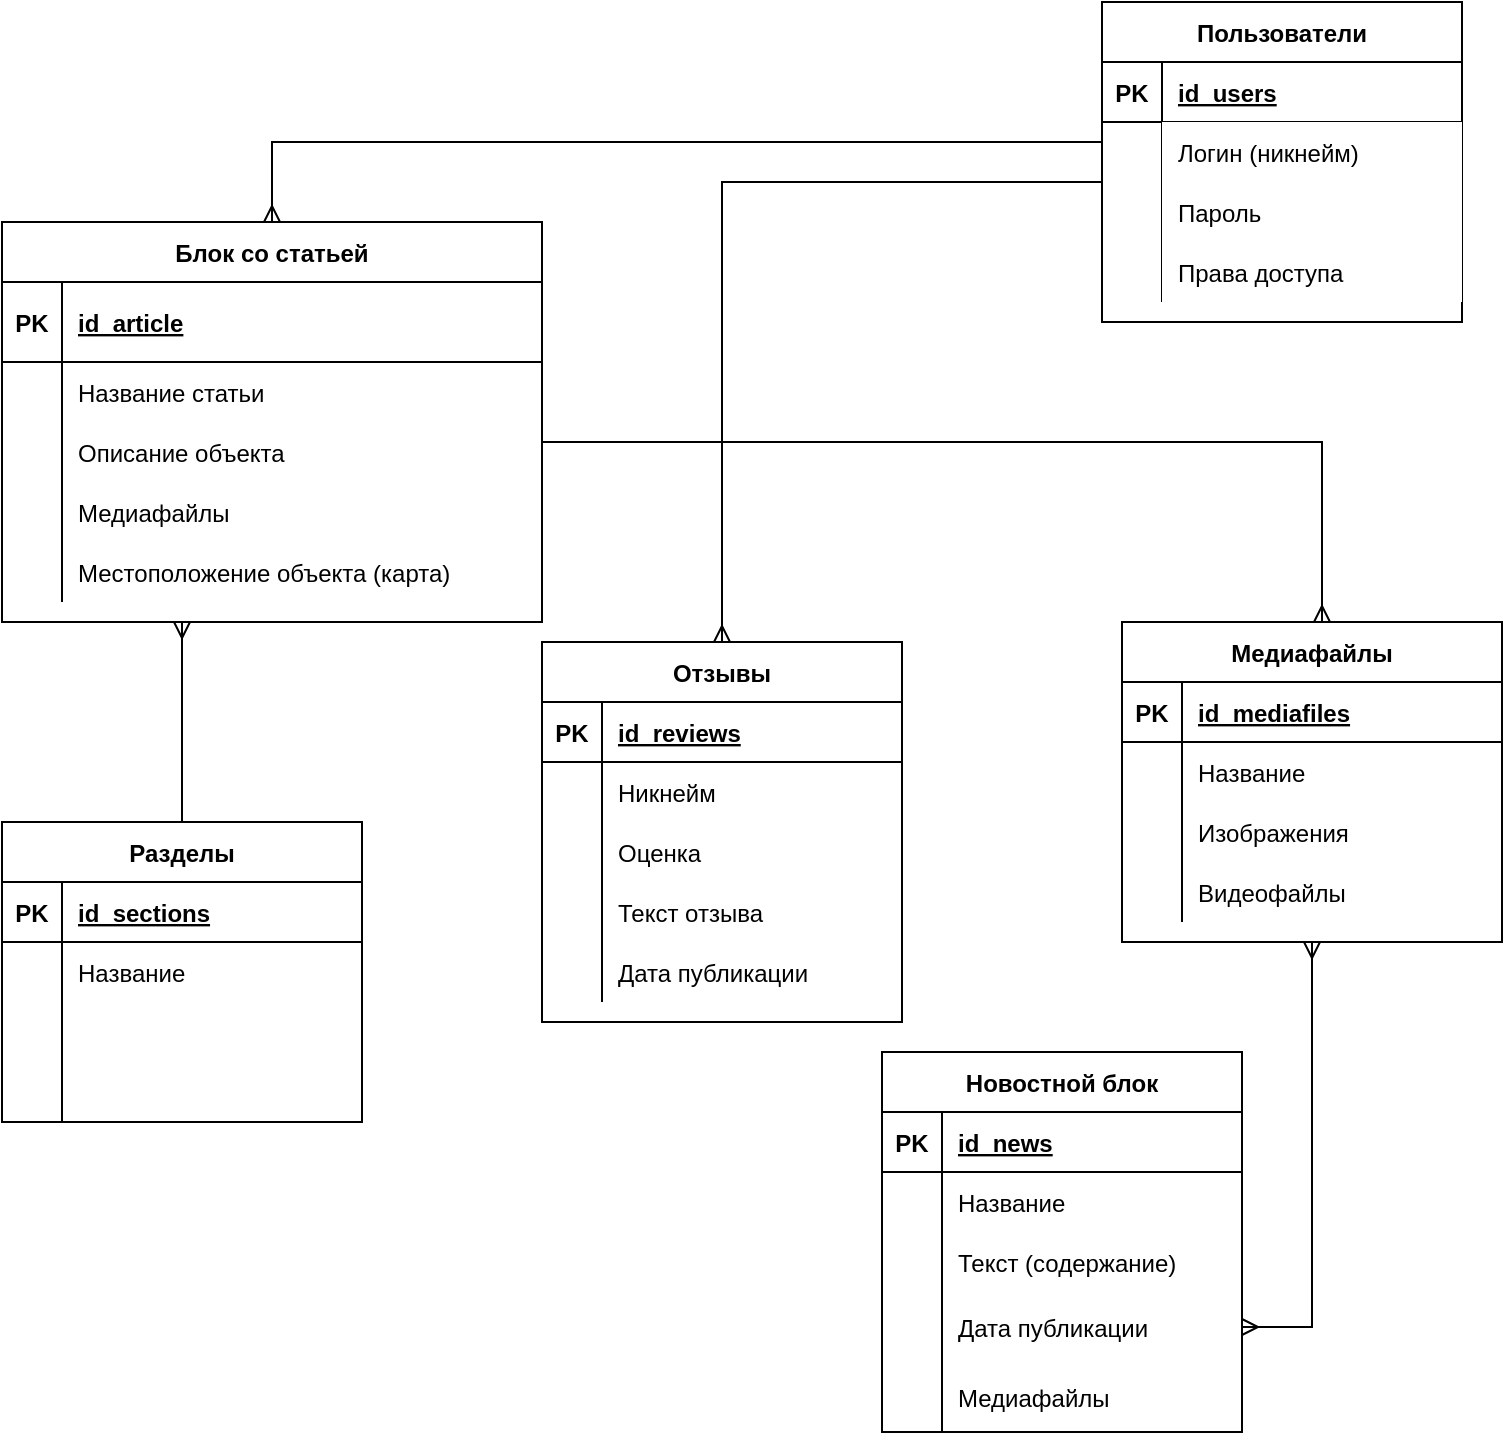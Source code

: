 <mxfile version="18.0.1" type="device" pages="2"><diagram id="pF48ToUIWTGiQ82xd4dW" name="Prilozenie8.1"><mxGraphModel dx="1489" dy="914" grid="1" gridSize="10" guides="1" tooltips="1" connect="1" arrows="1" fold="1" page="1" pageScale="1" pageWidth="827" pageHeight="1169" background="none" math="0" shadow="0"><root><mxCell id="0"/><mxCell id="1" parent="0"/><mxCell id="Gkse347zwh2ZUQzB2ReY-1" value="Блок со статьей" style="shape=table;startSize=30;container=1;collapsible=1;childLayout=tableLayout;fixedRows=1;rowLines=0;fontStyle=1;align=center;resizeLast=1;" parent="1" vertex="1"><mxGeometry x="60" y="170" width="270" height="200" as="geometry"/></mxCell><mxCell id="Gkse347zwh2ZUQzB2ReY-2" value="" style="shape=tableRow;horizontal=0;startSize=0;swimlaneHead=0;swimlaneBody=0;fillColor=none;collapsible=0;dropTarget=0;points=[[0,0.5],[1,0.5]];portConstraint=eastwest;top=0;left=0;right=0;bottom=1;" parent="Gkse347zwh2ZUQzB2ReY-1" vertex="1"><mxGeometry y="30" width="270" height="40" as="geometry"/></mxCell><mxCell id="Gkse347zwh2ZUQzB2ReY-3" value="PK" style="shape=partialRectangle;connectable=0;fillColor=none;top=0;left=0;bottom=0;right=0;fontStyle=1;overflow=hidden;" parent="Gkse347zwh2ZUQzB2ReY-2" vertex="1"><mxGeometry width="30" height="40" as="geometry"><mxRectangle width="30" height="40" as="alternateBounds"/></mxGeometry></mxCell><mxCell id="Gkse347zwh2ZUQzB2ReY-4" value="id_article" style="shape=partialRectangle;connectable=0;fillColor=none;top=0;left=0;bottom=0;right=0;align=left;spacingLeft=6;fontStyle=5;overflow=hidden;" parent="Gkse347zwh2ZUQzB2ReY-2" vertex="1"><mxGeometry x="30" width="240" height="40" as="geometry"><mxRectangle width="240" height="40" as="alternateBounds"/></mxGeometry></mxCell><mxCell id="Gkse347zwh2ZUQzB2ReY-5" value="" style="shape=tableRow;horizontal=0;startSize=0;swimlaneHead=0;swimlaneBody=0;fillColor=none;collapsible=0;dropTarget=0;points=[[0,0.5],[1,0.5]];portConstraint=eastwest;top=0;left=0;right=0;bottom=0;" parent="Gkse347zwh2ZUQzB2ReY-1" vertex="1"><mxGeometry y="70" width="270" height="30" as="geometry"/></mxCell><mxCell id="Gkse347zwh2ZUQzB2ReY-6" value="" style="shape=partialRectangle;connectable=0;fillColor=none;top=0;left=0;bottom=0;right=0;editable=1;overflow=hidden;" parent="Gkse347zwh2ZUQzB2ReY-5" vertex="1"><mxGeometry width="30" height="30" as="geometry"><mxRectangle width="30" height="30" as="alternateBounds"/></mxGeometry></mxCell><mxCell id="Gkse347zwh2ZUQzB2ReY-7" value="Название статьи" style="shape=partialRectangle;connectable=0;fillColor=none;top=0;left=0;bottom=0;right=0;align=left;spacingLeft=6;overflow=hidden;" parent="Gkse347zwh2ZUQzB2ReY-5" vertex="1"><mxGeometry x="30" width="240" height="30" as="geometry"><mxRectangle width="240" height="30" as="alternateBounds"/></mxGeometry></mxCell><mxCell id="Dz5GwcE2Atv0Ba8_HuD6-19" value="" style="shape=tableRow;horizontal=0;startSize=0;swimlaneHead=0;swimlaneBody=0;fillColor=none;collapsible=0;dropTarget=0;points=[[0,0.5],[1,0.5]];portConstraint=eastwest;top=0;left=0;right=0;bottom=0;" vertex="1" parent="Gkse347zwh2ZUQzB2ReY-1"><mxGeometry y="100" width="270" height="30" as="geometry"/></mxCell><mxCell id="Dz5GwcE2Atv0Ba8_HuD6-20" value="" style="shape=partialRectangle;connectable=0;fillColor=none;top=0;left=0;bottom=0;right=0;editable=1;overflow=hidden;" vertex="1" parent="Dz5GwcE2Atv0Ba8_HuD6-19"><mxGeometry width="30" height="30" as="geometry"><mxRectangle width="30" height="30" as="alternateBounds"/></mxGeometry></mxCell><mxCell id="Dz5GwcE2Atv0Ba8_HuD6-21" value="Описание объекта" style="shape=partialRectangle;connectable=0;fillColor=none;top=0;left=0;bottom=0;right=0;align=left;spacingLeft=6;overflow=hidden;" vertex="1" parent="Dz5GwcE2Atv0Ba8_HuD6-19"><mxGeometry x="30" width="240" height="30" as="geometry"><mxRectangle width="240" height="30" as="alternateBounds"/></mxGeometry></mxCell><mxCell id="Gkse347zwh2ZUQzB2ReY-11" value="" style="shape=tableRow;horizontal=0;startSize=0;swimlaneHead=0;swimlaneBody=0;fillColor=none;collapsible=0;dropTarget=0;points=[[0,0.5],[1,0.5]];portConstraint=eastwest;top=0;left=0;right=0;bottom=0;" parent="Gkse347zwh2ZUQzB2ReY-1" vertex="1"><mxGeometry y="130" width="270" height="30" as="geometry"/></mxCell><mxCell id="Gkse347zwh2ZUQzB2ReY-12" value="" style="shape=partialRectangle;connectable=0;fillColor=none;top=0;left=0;bottom=0;right=0;editable=1;overflow=hidden;" parent="Gkse347zwh2ZUQzB2ReY-11" vertex="1"><mxGeometry width="30" height="30" as="geometry"><mxRectangle width="30" height="30" as="alternateBounds"/></mxGeometry></mxCell><mxCell id="Gkse347zwh2ZUQzB2ReY-13" value="Медиафайлы" style="shape=partialRectangle;connectable=0;fillColor=none;top=0;left=0;bottom=0;right=0;align=left;spacingLeft=6;overflow=hidden;" parent="Gkse347zwh2ZUQzB2ReY-11" vertex="1"><mxGeometry x="30" width="240" height="30" as="geometry"><mxRectangle width="240" height="30" as="alternateBounds"/></mxGeometry></mxCell><mxCell id="Gkse347zwh2ZUQzB2ReY-14" value="" style="shape=tableRow;horizontal=0;startSize=0;swimlaneHead=0;swimlaneBody=0;fillColor=none;collapsible=0;dropTarget=0;points=[[0,0.5],[1,0.5]];portConstraint=eastwest;top=0;left=0;right=0;bottom=0;" parent="Gkse347zwh2ZUQzB2ReY-1" vertex="1"><mxGeometry y="160" width="270" height="30" as="geometry"/></mxCell><mxCell id="Gkse347zwh2ZUQzB2ReY-15" value="" style="shape=partialRectangle;connectable=0;fillColor=none;top=0;left=0;bottom=0;right=0;editable=1;overflow=hidden;" parent="Gkse347zwh2ZUQzB2ReY-14" vertex="1"><mxGeometry width="30" height="30" as="geometry"><mxRectangle width="30" height="30" as="alternateBounds"/></mxGeometry></mxCell><mxCell id="Gkse347zwh2ZUQzB2ReY-16" value="Местоположение объекта (карта)" style="shape=partialRectangle;connectable=0;fillColor=none;top=0;left=0;bottom=0;right=0;align=left;spacingLeft=6;overflow=hidden;" parent="Gkse347zwh2ZUQzB2ReY-14" vertex="1"><mxGeometry x="30" width="240" height="30" as="geometry"><mxRectangle width="240" height="30" as="alternateBounds"/></mxGeometry></mxCell><mxCell id="Gkse347zwh2ZUQzB2ReY-36" value="Отзывы" style="shape=table;startSize=30;container=1;collapsible=1;childLayout=tableLayout;fixedRows=1;rowLines=0;fontStyle=1;align=center;resizeLast=1;" parent="1" vertex="1"><mxGeometry x="330" y="380" width="180" height="190" as="geometry"/></mxCell><mxCell id="Gkse347zwh2ZUQzB2ReY-37" value="" style="shape=tableRow;horizontal=0;startSize=0;swimlaneHead=0;swimlaneBody=0;fillColor=none;collapsible=0;dropTarget=0;points=[[0,0.5],[1,0.5]];portConstraint=eastwest;top=0;left=0;right=0;bottom=1;" parent="Gkse347zwh2ZUQzB2ReY-36" vertex="1"><mxGeometry y="30" width="180" height="30" as="geometry"/></mxCell><mxCell id="Gkse347zwh2ZUQzB2ReY-38" value="PK" style="shape=partialRectangle;connectable=0;fillColor=none;top=0;left=0;bottom=0;right=0;fontStyle=1;overflow=hidden;" parent="Gkse347zwh2ZUQzB2ReY-37" vertex="1"><mxGeometry width="30" height="30" as="geometry"><mxRectangle width="30" height="30" as="alternateBounds"/></mxGeometry></mxCell><mxCell id="Gkse347zwh2ZUQzB2ReY-39" value="id_reviews" style="shape=partialRectangle;connectable=0;fillColor=none;top=0;left=0;bottom=0;right=0;align=left;spacingLeft=6;fontStyle=5;overflow=hidden;" parent="Gkse347zwh2ZUQzB2ReY-37" vertex="1"><mxGeometry x="30" width="150" height="30" as="geometry"><mxRectangle width="150" height="30" as="alternateBounds"/></mxGeometry></mxCell><mxCell id="Dz5GwcE2Atv0Ba8_HuD6-13" value="" style="shape=tableRow;horizontal=0;startSize=0;swimlaneHead=0;swimlaneBody=0;fillColor=none;collapsible=0;dropTarget=0;points=[[0,0.5],[1,0.5]];portConstraint=eastwest;top=0;left=0;right=0;bottom=0;" vertex="1" parent="Gkse347zwh2ZUQzB2ReY-36"><mxGeometry y="60" width="180" height="30" as="geometry"/></mxCell><mxCell id="Dz5GwcE2Atv0Ba8_HuD6-14" value="" style="shape=partialRectangle;connectable=0;fillColor=none;top=0;left=0;bottom=0;right=0;editable=1;overflow=hidden;" vertex="1" parent="Dz5GwcE2Atv0Ba8_HuD6-13"><mxGeometry width="30" height="30" as="geometry"><mxRectangle width="30" height="30" as="alternateBounds"/></mxGeometry></mxCell><mxCell id="Dz5GwcE2Atv0Ba8_HuD6-15" value="Никнейм" style="shape=partialRectangle;connectable=0;fillColor=none;top=0;left=0;bottom=0;right=0;align=left;spacingLeft=6;overflow=hidden;" vertex="1" parent="Dz5GwcE2Atv0Ba8_HuD6-13"><mxGeometry x="30" width="150" height="30" as="geometry"><mxRectangle width="150" height="30" as="alternateBounds"/></mxGeometry></mxCell><mxCell id="Gkse347zwh2ZUQzB2ReY-40" value="" style="shape=tableRow;horizontal=0;startSize=0;swimlaneHead=0;swimlaneBody=0;fillColor=none;collapsible=0;dropTarget=0;points=[[0,0.5],[1,0.5]];portConstraint=eastwest;top=0;left=0;right=0;bottom=0;" parent="Gkse347zwh2ZUQzB2ReY-36" vertex="1"><mxGeometry y="90" width="180" height="30" as="geometry"/></mxCell><mxCell id="Gkse347zwh2ZUQzB2ReY-41" value="" style="shape=partialRectangle;connectable=0;fillColor=none;top=0;left=0;bottom=0;right=0;editable=1;overflow=hidden;" parent="Gkse347zwh2ZUQzB2ReY-40" vertex="1"><mxGeometry width="30" height="30" as="geometry"><mxRectangle width="30" height="30" as="alternateBounds"/></mxGeometry></mxCell><mxCell id="Gkse347zwh2ZUQzB2ReY-42" value="Оценка " style="shape=partialRectangle;connectable=0;fillColor=none;top=0;left=0;bottom=0;right=0;align=left;spacingLeft=6;overflow=hidden;" parent="Gkse347zwh2ZUQzB2ReY-40" vertex="1"><mxGeometry x="30" width="150" height="30" as="geometry"><mxRectangle width="150" height="30" as="alternateBounds"/></mxGeometry></mxCell><mxCell id="Gkse347zwh2ZUQzB2ReY-43" value="" style="shape=tableRow;horizontal=0;startSize=0;swimlaneHead=0;swimlaneBody=0;fillColor=none;collapsible=0;dropTarget=0;points=[[0,0.5],[1,0.5]];portConstraint=eastwest;top=0;left=0;right=0;bottom=0;" parent="Gkse347zwh2ZUQzB2ReY-36" vertex="1"><mxGeometry y="120" width="180" height="30" as="geometry"/></mxCell><mxCell id="Gkse347zwh2ZUQzB2ReY-44" value="" style="shape=partialRectangle;connectable=0;fillColor=none;top=0;left=0;bottom=0;right=0;editable=1;overflow=hidden;" parent="Gkse347zwh2ZUQzB2ReY-43" vertex="1"><mxGeometry width="30" height="30" as="geometry"><mxRectangle width="30" height="30" as="alternateBounds"/></mxGeometry></mxCell><mxCell id="Gkse347zwh2ZUQzB2ReY-45" value="Текст отзыва" style="shape=partialRectangle;connectable=0;fillColor=none;top=0;left=0;bottom=0;right=0;align=left;spacingLeft=6;overflow=hidden;" parent="Gkse347zwh2ZUQzB2ReY-43" vertex="1"><mxGeometry x="30" width="150" height="30" as="geometry"><mxRectangle width="150" height="30" as="alternateBounds"/></mxGeometry></mxCell><mxCell id="Gkse347zwh2ZUQzB2ReY-46" value="" style="shape=tableRow;horizontal=0;startSize=0;swimlaneHead=0;swimlaneBody=0;fillColor=none;collapsible=0;dropTarget=0;points=[[0,0.5],[1,0.5]];portConstraint=eastwest;top=0;left=0;right=0;bottom=0;" parent="Gkse347zwh2ZUQzB2ReY-36" vertex="1"><mxGeometry y="150" width="180" height="30" as="geometry"/></mxCell><mxCell id="Gkse347zwh2ZUQzB2ReY-47" value="" style="shape=partialRectangle;connectable=0;fillColor=none;top=0;left=0;bottom=0;right=0;editable=1;overflow=hidden;" parent="Gkse347zwh2ZUQzB2ReY-46" vertex="1"><mxGeometry width="30" height="30" as="geometry"><mxRectangle width="30" height="30" as="alternateBounds"/></mxGeometry></mxCell><mxCell id="Gkse347zwh2ZUQzB2ReY-48" value="Дата публикации" style="shape=partialRectangle;connectable=0;fillColor=none;top=0;left=0;bottom=0;right=0;align=left;spacingLeft=6;overflow=hidden;" parent="Gkse347zwh2ZUQzB2ReY-46" vertex="1"><mxGeometry x="30" width="150" height="30" as="geometry"><mxRectangle width="150" height="30" as="alternateBounds"/></mxGeometry></mxCell><mxCell id="Gkse347zwh2ZUQzB2ReY-62" style="edgeStyle=orthogonalEdgeStyle;rounded=0;orthogonalLoop=1;jettySize=auto;html=1;entryX=0.5;entryY=0;entryDx=0;entryDy=0;endArrow=ERmany;endFill=0;" parent="1" source="GZRj4H31DF1iOt_cE7Ui-6" target="Gkse347zwh2ZUQzB2ReY-1" edge="1"><mxGeometry relative="1" as="geometry"><mxPoint x="470" y="215" as="targetPoint"/><mxPoint x="690" y="140" as="sourcePoint"/><Array as="points"><mxPoint x="195" y="130"/></Array></mxGeometry></mxCell><mxCell id="Gkse347zwh2ZUQzB2ReY-72" style="edgeStyle=orthogonalEdgeStyle;rounded=0;orthogonalLoop=1;jettySize=auto;html=1;entryX=0.5;entryY=0;entryDx=0;entryDy=0;endArrow=ERmany;endFill=0;" parent="1" source="GZRj4H31DF1iOt_cE7Ui-6" target="Gkse347zwh2ZUQzB2ReY-36" edge="1"><mxGeometry relative="1" as="geometry"><Array as="points"><mxPoint x="420" y="150"/></Array><mxPoint x="690" y="125" as="sourcePoint"/></mxGeometry></mxCell><mxCell id="Gkse347zwh2ZUQzB2ReY-73" value="Медиафайлы" style="shape=table;startSize=30;container=1;collapsible=1;childLayout=tableLayout;fixedRows=1;rowLines=0;fontStyle=1;align=center;resizeLast=1;" parent="1" vertex="1"><mxGeometry x="620" y="370" width="190" height="160" as="geometry"/></mxCell><mxCell id="Gkse347zwh2ZUQzB2ReY-74" value="" style="shape=tableRow;horizontal=0;startSize=0;swimlaneHead=0;swimlaneBody=0;fillColor=none;collapsible=0;dropTarget=0;points=[[0,0.5],[1,0.5]];portConstraint=eastwest;top=0;left=0;right=0;bottom=1;" parent="Gkse347zwh2ZUQzB2ReY-73" vertex="1"><mxGeometry y="30" width="190" height="30" as="geometry"/></mxCell><mxCell id="Gkse347zwh2ZUQzB2ReY-75" value="PK" style="shape=partialRectangle;connectable=0;fillColor=none;top=0;left=0;bottom=0;right=0;fontStyle=1;overflow=hidden;" parent="Gkse347zwh2ZUQzB2ReY-74" vertex="1"><mxGeometry width="30" height="30" as="geometry"><mxRectangle width="30" height="30" as="alternateBounds"/></mxGeometry></mxCell><mxCell id="Gkse347zwh2ZUQzB2ReY-76" value="id_mediafiles" style="shape=partialRectangle;connectable=0;fillColor=none;top=0;left=0;bottom=0;right=0;align=left;spacingLeft=6;fontStyle=5;overflow=hidden;" parent="Gkse347zwh2ZUQzB2ReY-74" vertex="1"><mxGeometry x="30" width="160" height="30" as="geometry"><mxRectangle width="160" height="30" as="alternateBounds"/></mxGeometry></mxCell><mxCell id="Dz5GwcE2Atv0Ba8_HuD6-16" value="" style="shape=tableRow;horizontal=0;startSize=0;swimlaneHead=0;swimlaneBody=0;fillColor=none;collapsible=0;dropTarget=0;points=[[0,0.5],[1,0.5]];portConstraint=eastwest;top=0;left=0;right=0;bottom=0;" vertex="1" parent="Gkse347zwh2ZUQzB2ReY-73"><mxGeometry y="60" width="190" height="30" as="geometry"/></mxCell><mxCell id="Dz5GwcE2Atv0Ba8_HuD6-17" value="" style="shape=partialRectangle;connectable=0;fillColor=none;top=0;left=0;bottom=0;right=0;editable=1;overflow=hidden;" vertex="1" parent="Dz5GwcE2Atv0Ba8_HuD6-16"><mxGeometry width="30" height="30" as="geometry"><mxRectangle width="30" height="30" as="alternateBounds"/></mxGeometry></mxCell><mxCell id="Dz5GwcE2Atv0Ba8_HuD6-18" value="Название" style="shape=partialRectangle;connectable=0;fillColor=none;top=0;left=0;bottom=0;right=0;align=left;spacingLeft=6;overflow=hidden;" vertex="1" parent="Dz5GwcE2Atv0Ba8_HuD6-16"><mxGeometry x="30" width="160" height="30" as="geometry"><mxRectangle width="160" height="30" as="alternateBounds"/></mxGeometry></mxCell><mxCell id="Gkse347zwh2ZUQzB2ReY-77" value="" style="shape=tableRow;horizontal=0;startSize=0;swimlaneHead=0;swimlaneBody=0;fillColor=none;collapsible=0;dropTarget=0;points=[[0,0.5],[1,0.5]];portConstraint=eastwest;top=0;left=0;right=0;bottom=0;" parent="Gkse347zwh2ZUQzB2ReY-73" vertex="1"><mxGeometry y="90" width="190" height="30" as="geometry"/></mxCell><mxCell id="Gkse347zwh2ZUQzB2ReY-78" value="" style="shape=partialRectangle;connectable=0;fillColor=none;top=0;left=0;bottom=0;right=0;editable=1;overflow=hidden;" parent="Gkse347zwh2ZUQzB2ReY-77" vertex="1"><mxGeometry width="30" height="30" as="geometry"><mxRectangle width="30" height="30" as="alternateBounds"/></mxGeometry></mxCell><mxCell id="Gkse347zwh2ZUQzB2ReY-79" value="Изображения" style="shape=partialRectangle;connectable=0;fillColor=none;top=0;left=0;bottom=0;right=0;align=left;spacingLeft=6;overflow=hidden;" parent="Gkse347zwh2ZUQzB2ReY-77" vertex="1"><mxGeometry x="30" width="160" height="30" as="geometry"><mxRectangle width="160" height="30" as="alternateBounds"/></mxGeometry></mxCell><mxCell id="Gkse347zwh2ZUQzB2ReY-80" value="" style="shape=tableRow;horizontal=0;startSize=0;swimlaneHead=0;swimlaneBody=0;fillColor=none;collapsible=0;dropTarget=0;points=[[0,0.5],[1,0.5]];portConstraint=eastwest;top=0;left=0;right=0;bottom=0;" parent="Gkse347zwh2ZUQzB2ReY-73" vertex="1"><mxGeometry y="120" width="190" height="30" as="geometry"/></mxCell><mxCell id="Gkse347zwh2ZUQzB2ReY-81" value="" style="shape=partialRectangle;connectable=0;fillColor=none;top=0;left=0;bottom=0;right=0;editable=1;overflow=hidden;" parent="Gkse347zwh2ZUQzB2ReY-80" vertex="1"><mxGeometry width="30" height="30" as="geometry"><mxRectangle width="30" height="30" as="alternateBounds"/></mxGeometry></mxCell><mxCell id="Gkse347zwh2ZUQzB2ReY-82" value="Видеофайлы" style="shape=partialRectangle;connectable=0;fillColor=none;top=0;left=0;bottom=0;right=0;align=left;spacingLeft=6;overflow=hidden;" parent="Gkse347zwh2ZUQzB2ReY-80" vertex="1"><mxGeometry x="30" width="160" height="30" as="geometry"><mxRectangle width="160" height="30" as="alternateBounds"/></mxGeometry></mxCell><mxCell id="Gkse347zwh2ZUQzB2ReY-89" style="edgeStyle=orthogonalEdgeStyle;rounded=0;orthogonalLoop=1;jettySize=auto;html=1;endArrow=ERmany;endFill=0;" parent="1" source="Gkse347zwh2ZUQzB2ReY-11" target="Gkse347zwh2ZUQzB2ReY-73" edge="1"><mxGeometry relative="1" as="geometry"><Array as="points"><mxPoint x="330" y="280"/><mxPoint x="720" y="280"/></Array></mxGeometry></mxCell><mxCell id="GZRj4H31DF1iOt_cE7Ui-2" value="Пользователи" style="shape=table;startSize=30;container=1;collapsible=1;childLayout=tableLayout;fixedRows=1;rowLines=0;fontStyle=1;align=center;resizeLast=1;swimlaneLine=1;horizontal=1;labelBorderColor=none;" vertex="1" parent="1"><mxGeometry x="610" y="60" width="180" height="160" as="geometry"/></mxCell><mxCell id="GZRj4H31DF1iOt_cE7Ui-3" value="" style="shape=tableRow;horizontal=0;startSize=0;swimlaneHead=0;swimlaneBody=0;fillColor=none;collapsible=0;dropTarget=0;points=[[0,0.5],[1,0.5]];portConstraint=eastwest;top=0;left=0;right=0;bottom=1;" vertex="1" parent="GZRj4H31DF1iOt_cE7Ui-2"><mxGeometry y="30" width="180" height="30" as="geometry"/></mxCell><mxCell id="GZRj4H31DF1iOt_cE7Ui-4" value="" style="shape=partialRectangle;connectable=0;fillColor=none;top=0;left=0;bottom=0;right=0;fontStyle=1;overflow=hidden;" vertex="1" parent="GZRj4H31DF1iOt_cE7Ui-3"><mxGeometry width="30" height="30" as="geometry"><mxRectangle width="30" height="30" as="alternateBounds"/></mxGeometry></mxCell><mxCell id="GZRj4H31DF1iOt_cE7Ui-5" value="id_users" style="shape=partialRectangle;connectable=0;fillColor=none;top=0;left=0;bottom=0;right=0;align=left;spacingLeft=6;fontStyle=5;overflow=hidden;" vertex="1" parent="GZRj4H31DF1iOt_cE7Ui-3"><mxGeometry x="30" width="150" height="30" as="geometry"><mxRectangle width="150" height="30" as="alternateBounds"/></mxGeometry></mxCell><mxCell id="GZRj4H31DF1iOt_cE7Ui-6" value="" style="shape=tableRow;horizontal=0;startSize=0;swimlaneHead=0;swimlaneBody=0;fillColor=none;collapsible=0;dropTarget=0;points=[[0,0.5],[1,0.5]];portConstraint=eastwest;top=0;left=0;right=0;bottom=0;" vertex="1" parent="GZRj4H31DF1iOt_cE7Ui-2"><mxGeometry y="60" width="180" height="30" as="geometry"/></mxCell><mxCell id="GZRj4H31DF1iOt_cE7Ui-7" value="" style="shape=partialRectangle;connectable=0;fillColor=none;top=0;left=0;bottom=0;right=0;editable=1;overflow=hidden;" vertex="1" parent="GZRj4H31DF1iOt_cE7Ui-6"><mxGeometry width="30" height="30" as="geometry"><mxRectangle width="30" height="30" as="alternateBounds"/></mxGeometry></mxCell><mxCell id="GZRj4H31DF1iOt_cE7Ui-8" value="Логин (никнейм)" style="shape=partialRectangle;connectable=0;top=0;left=0;bottom=0;right=0;align=left;spacingLeft=6;overflow=hidden;" vertex="1" parent="GZRj4H31DF1iOt_cE7Ui-6"><mxGeometry x="30" width="150" height="30" as="geometry"><mxRectangle width="150" height="30" as="alternateBounds"/></mxGeometry></mxCell><mxCell id="GZRj4H31DF1iOt_cE7Ui-9" value="" style="shape=tableRow;horizontal=0;startSize=0;swimlaneHead=0;swimlaneBody=0;fillColor=none;collapsible=0;dropTarget=0;points=[[0,0.5],[1,0.5]];portConstraint=eastwest;top=0;left=0;right=0;bottom=0;" vertex="1" parent="GZRj4H31DF1iOt_cE7Ui-2"><mxGeometry y="90" width="180" height="30" as="geometry"/></mxCell><mxCell id="GZRj4H31DF1iOt_cE7Ui-10" value="" style="shape=partialRectangle;connectable=0;fillColor=none;top=0;left=0;bottom=0;right=0;editable=1;overflow=hidden;" vertex="1" parent="GZRj4H31DF1iOt_cE7Ui-9"><mxGeometry width="30" height="30" as="geometry"><mxRectangle width="30" height="30" as="alternateBounds"/></mxGeometry></mxCell><mxCell id="GZRj4H31DF1iOt_cE7Ui-11" value="Пароль" style="shape=partialRectangle;connectable=0;top=0;left=0;bottom=0;right=0;align=left;spacingLeft=6;overflow=hidden;" vertex="1" parent="GZRj4H31DF1iOt_cE7Ui-9"><mxGeometry x="30" width="150" height="30" as="geometry"><mxRectangle width="150" height="30" as="alternateBounds"/></mxGeometry></mxCell><mxCell id="GZRj4H31DF1iOt_cE7Ui-12" value="" style="shape=tableRow;horizontal=0;startSize=0;swimlaneHead=0;swimlaneBody=0;fillColor=none;collapsible=0;dropTarget=0;points=[[0,0.5],[1,0.5]];portConstraint=eastwest;top=0;left=0;right=0;bottom=0;" vertex="1" parent="GZRj4H31DF1iOt_cE7Ui-2"><mxGeometry y="120" width="180" height="30" as="geometry"/></mxCell><mxCell id="GZRj4H31DF1iOt_cE7Ui-13" value="" style="shape=partialRectangle;connectable=0;fillColor=none;top=0;left=0;bottom=0;right=0;editable=1;overflow=hidden;" vertex="1" parent="GZRj4H31DF1iOt_cE7Ui-12"><mxGeometry width="30" height="30" as="geometry"><mxRectangle width="30" height="30" as="alternateBounds"/></mxGeometry></mxCell><mxCell id="GZRj4H31DF1iOt_cE7Ui-14" value="Права доступа" style="shape=partialRectangle;connectable=0;top=0;left=0;bottom=0;right=0;align=left;spacingLeft=6;overflow=hidden;" vertex="1" parent="GZRj4H31DF1iOt_cE7Ui-12"><mxGeometry x="30" width="150" height="30" as="geometry"><mxRectangle width="150" height="30" as="alternateBounds"/></mxGeometry></mxCell><mxCell id="GZRj4H31DF1iOt_cE7Ui-28" value="Новостной блок" style="shape=table;startSize=30;container=1;collapsible=1;childLayout=tableLayout;fixedRows=1;rowLines=0;fontStyle=1;align=center;resizeLast=1;" vertex="1" parent="1"><mxGeometry x="500" y="585" width="180" height="190" as="geometry"><mxRectangle x="500" y="585" width="130" height="30" as="alternateBounds"/></mxGeometry></mxCell><mxCell id="GZRj4H31DF1iOt_cE7Ui-29" value="" style="shape=tableRow;horizontal=0;startSize=0;swimlaneHead=0;swimlaneBody=0;fillColor=none;collapsible=0;dropTarget=0;points=[[0,0.5],[1,0.5]];portConstraint=eastwest;top=0;left=0;right=0;bottom=1;" vertex="1" parent="GZRj4H31DF1iOt_cE7Ui-28"><mxGeometry y="30" width="180" height="30" as="geometry"/></mxCell><mxCell id="GZRj4H31DF1iOt_cE7Ui-30" value="PK" style="shape=partialRectangle;connectable=0;fillColor=none;top=0;left=0;bottom=0;right=0;fontStyle=1;overflow=hidden;" vertex="1" parent="GZRj4H31DF1iOt_cE7Ui-29"><mxGeometry width="30" height="30" as="geometry"><mxRectangle width="30" height="30" as="alternateBounds"/></mxGeometry></mxCell><mxCell id="GZRj4H31DF1iOt_cE7Ui-31" value="id_news" style="shape=partialRectangle;connectable=0;fillColor=none;top=0;left=0;bottom=0;right=0;align=left;spacingLeft=6;fontStyle=5;overflow=hidden;" vertex="1" parent="GZRj4H31DF1iOt_cE7Ui-29"><mxGeometry x="30" width="150" height="30" as="geometry"><mxRectangle width="150" height="30" as="alternateBounds"/></mxGeometry></mxCell><mxCell id="GZRj4H31DF1iOt_cE7Ui-32" value="" style="shape=tableRow;horizontal=0;startSize=0;swimlaneHead=0;swimlaneBody=0;fillColor=none;collapsible=0;dropTarget=0;points=[[0,0.5],[1,0.5]];portConstraint=eastwest;top=0;left=0;right=0;bottom=0;" vertex="1" parent="GZRj4H31DF1iOt_cE7Ui-28"><mxGeometry y="60" width="180" height="30" as="geometry"/></mxCell><mxCell id="GZRj4H31DF1iOt_cE7Ui-33" value="" style="shape=partialRectangle;connectable=0;fillColor=none;top=0;left=0;bottom=0;right=0;editable=1;overflow=hidden;" vertex="1" parent="GZRj4H31DF1iOt_cE7Ui-32"><mxGeometry width="30" height="30" as="geometry"><mxRectangle width="30" height="30" as="alternateBounds"/></mxGeometry></mxCell><mxCell id="GZRj4H31DF1iOt_cE7Ui-34" value="Название" style="shape=partialRectangle;connectable=0;fillColor=none;top=0;left=0;bottom=0;right=0;align=left;spacingLeft=6;overflow=hidden;" vertex="1" parent="GZRj4H31DF1iOt_cE7Ui-32"><mxGeometry x="30" width="150" height="30" as="geometry"><mxRectangle width="150" height="30" as="alternateBounds"/></mxGeometry></mxCell><mxCell id="GZRj4H31DF1iOt_cE7Ui-35" value="" style="shape=tableRow;horizontal=0;startSize=0;swimlaneHead=0;swimlaneBody=0;fillColor=none;collapsible=0;dropTarget=0;points=[[0,0.5],[1,0.5]];portConstraint=eastwest;top=0;left=0;right=0;bottom=0;" vertex="1" parent="GZRj4H31DF1iOt_cE7Ui-28"><mxGeometry y="90" width="180" height="30" as="geometry"/></mxCell><mxCell id="GZRj4H31DF1iOt_cE7Ui-36" value="" style="shape=partialRectangle;connectable=0;fillColor=none;top=0;left=0;bottom=0;right=0;editable=1;overflow=hidden;" vertex="1" parent="GZRj4H31DF1iOt_cE7Ui-35"><mxGeometry width="30" height="30" as="geometry"><mxRectangle width="30" height="30" as="alternateBounds"/></mxGeometry></mxCell><mxCell id="GZRj4H31DF1iOt_cE7Ui-37" value="Текст (содержание)" style="shape=partialRectangle;connectable=0;fillColor=none;top=0;left=0;bottom=0;right=0;align=left;spacingLeft=6;overflow=hidden;" vertex="1" parent="GZRj4H31DF1iOt_cE7Ui-35"><mxGeometry x="30" width="150" height="30" as="geometry"><mxRectangle width="150" height="30" as="alternateBounds"/></mxGeometry></mxCell><mxCell id="GZRj4H31DF1iOt_cE7Ui-38" value="" style="shape=tableRow;horizontal=0;startSize=0;swimlaneHead=0;swimlaneBody=0;fillColor=none;collapsible=0;dropTarget=0;points=[[0,0.5],[1,0.5]];portConstraint=eastwest;top=0;left=0;right=0;bottom=0;" vertex="1" parent="GZRj4H31DF1iOt_cE7Ui-28"><mxGeometry y="120" width="180" height="35" as="geometry"/></mxCell><mxCell id="GZRj4H31DF1iOt_cE7Ui-39" value="" style="shape=partialRectangle;connectable=0;fillColor=none;top=0;left=0;bottom=0;right=0;editable=1;overflow=hidden;" vertex="1" parent="GZRj4H31DF1iOt_cE7Ui-38"><mxGeometry width="30" height="35" as="geometry"><mxRectangle width="30" height="35" as="alternateBounds"/></mxGeometry></mxCell><mxCell id="GZRj4H31DF1iOt_cE7Ui-40" value="Дата публикации" style="shape=partialRectangle;connectable=0;fillColor=none;top=0;left=0;bottom=0;right=0;align=left;spacingLeft=6;overflow=hidden;" vertex="1" parent="GZRj4H31DF1iOt_cE7Ui-38"><mxGeometry x="30" width="150" height="35" as="geometry"><mxRectangle width="150" height="35" as="alternateBounds"/></mxGeometry></mxCell><mxCell id="Dz5GwcE2Atv0Ba8_HuD6-10" value="" style="shape=tableRow;horizontal=0;startSize=0;swimlaneHead=0;swimlaneBody=0;fillColor=none;collapsible=0;dropTarget=0;points=[[0,0.5],[1,0.5]];portConstraint=eastwest;top=0;left=0;right=0;bottom=0;" vertex="1" parent="GZRj4H31DF1iOt_cE7Ui-28"><mxGeometry y="155" width="180" height="35" as="geometry"/></mxCell><mxCell id="Dz5GwcE2Atv0Ba8_HuD6-11" value="" style="shape=partialRectangle;connectable=0;fillColor=none;top=0;left=0;bottom=0;right=0;editable=1;overflow=hidden;" vertex="1" parent="Dz5GwcE2Atv0Ba8_HuD6-10"><mxGeometry width="30" height="35" as="geometry"><mxRectangle width="30" height="35" as="alternateBounds"/></mxGeometry></mxCell><mxCell id="Dz5GwcE2Atv0Ba8_HuD6-12" value="Медиафайлы" style="shape=partialRectangle;connectable=0;fillColor=none;top=0;left=0;bottom=0;right=0;align=left;spacingLeft=6;overflow=hidden;" vertex="1" parent="Dz5GwcE2Atv0Ba8_HuD6-10"><mxGeometry x="30" width="150" height="35" as="geometry"><mxRectangle width="150" height="35" as="alternateBounds"/></mxGeometry></mxCell><mxCell id="sJoftEx5GX_jbk_Iqb9i-1" style="edgeStyle=orthogonalEdgeStyle;rounded=0;orthogonalLoop=1;jettySize=auto;html=1;exitX=0.5;exitY=0;exitDx=0;exitDy=0;startArrow=none;startFill=0;endArrow=ERmany;endFill=0;" edge="1" parent="1" source="0tafSgzCNqdcZe_7cOun-15"><mxGeometry relative="1" as="geometry"><mxPoint x="150" y="370" as="targetPoint"/></mxGeometry></mxCell><mxCell id="0tafSgzCNqdcZe_7cOun-15" value="Разделы" style="shape=table;startSize=30;container=1;collapsible=1;childLayout=tableLayout;fixedRows=1;rowLines=0;fontStyle=1;align=center;resizeLast=1;" vertex="1" parent="1"><mxGeometry x="60" y="470" width="180" height="150" as="geometry"/></mxCell><mxCell id="0tafSgzCNqdcZe_7cOun-16" value="" style="shape=tableRow;horizontal=0;startSize=0;swimlaneHead=0;swimlaneBody=0;fillColor=none;collapsible=0;dropTarget=0;points=[[0,0.5],[1,0.5]];portConstraint=eastwest;top=0;left=0;right=0;bottom=1;" vertex="1" parent="0tafSgzCNqdcZe_7cOun-15"><mxGeometry y="30" width="180" height="30" as="geometry"/></mxCell><mxCell id="0tafSgzCNqdcZe_7cOun-17" value="PK" style="shape=partialRectangle;connectable=0;fillColor=none;top=0;left=0;bottom=0;right=0;fontStyle=1;overflow=hidden;" vertex="1" parent="0tafSgzCNqdcZe_7cOun-16"><mxGeometry width="30" height="30" as="geometry"><mxRectangle width="30" height="30" as="alternateBounds"/></mxGeometry></mxCell><mxCell id="0tafSgzCNqdcZe_7cOun-18" value="id_sections" style="shape=partialRectangle;connectable=0;fillColor=none;top=0;left=0;bottom=0;right=0;align=left;spacingLeft=6;fontStyle=5;overflow=hidden;" vertex="1" parent="0tafSgzCNqdcZe_7cOun-16"><mxGeometry x="30" width="150" height="30" as="geometry"><mxRectangle width="150" height="30" as="alternateBounds"/></mxGeometry></mxCell><mxCell id="0tafSgzCNqdcZe_7cOun-19" value="" style="shape=tableRow;horizontal=0;startSize=0;swimlaneHead=0;swimlaneBody=0;fillColor=none;collapsible=0;dropTarget=0;points=[[0,0.5],[1,0.5]];portConstraint=eastwest;top=0;left=0;right=0;bottom=0;" vertex="1" parent="0tafSgzCNqdcZe_7cOun-15"><mxGeometry y="60" width="180" height="30" as="geometry"/></mxCell><mxCell id="0tafSgzCNqdcZe_7cOun-20" value="" style="shape=partialRectangle;connectable=0;fillColor=none;top=0;left=0;bottom=0;right=0;editable=1;overflow=hidden;" vertex="1" parent="0tafSgzCNqdcZe_7cOun-19"><mxGeometry width="30" height="30" as="geometry"><mxRectangle width="30" height="30" as="alternateBounds"/></mxGeometry></mxCell><mxCell id="0tafSgzCNqdcZe_7cOun-21" value="Название" style="shape=partialRectangle;connectable=0;fillColor=none;top=0;left=0;bottom=0;right=0;align=left;spacingLeft=6;overflow=hidden;" vertex="1" parent="0tafSgzCNqdcZe_7cOun-19"><mxGeometry x="30" width="150" height="30" as="geometry"><mxRectangle width="150" height="30" as="alternateBounds"/></mxGeometry></mxCell><mxCell id="0tafSgzCNqdcZe_7cOun-22" value="" style="shape=tableRow;horizontal=0;startSize=0;swimlaneHead=0;swimlaneBody=0;fillColor=none;collapsible=0;dropTarget=0;points=[[0,0.5],[1,0.5]];portConstraint=eastwest;top=0;left=0;right=0;bottom=0;" vertex="1" parent="0tafSgzCNqdcZe_7cOun-15"><mxGeometry y="90" width="180" height="30" as="geometry"/></mxCell><mxCell id="0tafSgzCNqdcZe_7cOun-23" value="" style="shape=partialRectangle;connectable=0;fillColor=none;top=0;left=0;bottom=0;right=0;editable=1;overflow=hidden;" vertex="1" parent="0tafSgzCNqdcZe_7cOun-22"><mxGeometry width="30" height="30" as="geometry"><mxRectangle width="30" height="30" as="alternateBounds"/></mxGeometry></mxCell><mxCell id="0tafSgzCNqdcZe_7cOun-24" value="" style="shape=partialRectangle;connectable=0;fillColor=none;top=0;left=0;bottom=0;right=0;align=left;spacingLeft=6;overflow=hidden;" vertex="1" parent="0tafSgzCNqdcZe_7cOun-22"><mxGeometry x="30" width="150" height="30" as="geometry"><mxRectangle width="150" height="30" as="alternateBounds"/></mxGeometry></mxCell><mxCell id="0tafSgzCNqdcZe_7cOun-25" value="" style="shape=tableRow;horizontal=0;startSize=0;swimlaneHead=0;swimlaneBody=0;fillColor=none;collapsible=0;dropTarget=0;points=[[0,0.5],[1,0.5]];portConstraint=eastwest;top=0;left=0;right=0;bottom=0;" vertex="1" parent="0tafSgzCNqdcZe_7cOun-15"><mxGeometry y="120" width="180" height="30" as="geometry"/></mxCell><mxCell id="0tafSgzCNqdcZe_7cOun-26" value="" style="shape=partialRectangle;connectable=0;fillColor=none;top=0;left=0;bottom=0;right=0;editable=1;overflow=hidden;" vertex="1" parent="0tafSgzCNqdcZe_7cOun-25"><mxGeometry width="30" height="30" as="geometry"><mxRectangle width="30" height="30" as="alternateBounds"/></mxGeometry></mxCell><mxCell id="0tafSgzCNqdcZe_7cOun-27" value="" style="shape=partialRectangle;connectable=0;fillColor=none;top=0;left=0;bottom=0;right=0;align=left;spacingLeft=6;overflow=hidden;" vertex="1" parent="0tafSgzCNqdcZe_7cOun-25"><mxGeometry x="30" width="150" height="30" as="geometry"><mxRectangle width="150" height="30" as="alternateBounds"/></mxGeometry></mxCell><mxCell id="0tafSgzCNqdcZe_7cOun-28" style="edgeStyle=orthogonalEdgeStyle;rounded=0;orthogonalLoop=1;jettySize=auto;html=1;exitX=1;exitY=0.5;exitDx=0;exitDy=0;endArrow=ERmany;endFill=0;startArrow=ERmany;startFill=0;" edge="1" parent="1" source="GZRj4H31DF1iOt_cE7Ui-38" target="Gkse347zwh2ZUQzB2ReY-73"><mxGeometry relative="1" as="geometry"/></mxCell><mxCell id="SqTI7WJ8g0EuVKJ5TGHZ-1" value="" style="shape=tableRow;horizontal=0;startSize=0;swimlaneHead=0;swimlaneBody=0;fillColor=none;collapsible=0;dropTarget=0;points=[[0,0.5],[1,0.5]];portConstraint=eastwest;top=0;left=0;right=0;bottom=0;" vertex="1" parent="1"><mxGeometry x="330" y="500" width="180" height="30" as="geometry"/></mxCell><mxCell id="SqTI7WJ8g0EuVKJ5TGHZ-2" value="" style="shape=partialRectangle;connectable=0;fillColor=none;top=0;left=0;bottom=0;right=0;editable=1;overflow=hidden;" vertex="1" parent="SqTI7WJ8g0EuVKJ5TGHZ-1"><mxGeometry width="30" height="30" as="geometry"><mxRectangle width="30" height="30" as="alternateBounds"/></mxGeometry></mxCell><mxCell id="Dz5GwcE2Atv0Ba8_HuD6-22" value="PK" style="shape=partialRectangle;connectable=0;fillColor=none;top=0;left=0;bottom=0;right=0;fontStyle=1;overflow=hidden;" vertex="1" parent="1"><mxGeometry x="610" y="90" width="30" height="30" as="geometry"><mxRectangle width="30" height="40" as="alternateBounds"/></mxGeometry></mxCell></root></mxGraphModel></diagram><diagram id="duqfZ6FAd0UD2Ik7n2HZ" name="Prilozenie7.1"><mxGraphModel dx="1483" dy="916" grid="1" gridSize="10" guides="1" tooltips="1" connect="1" arrows="1" fold="1" page="1" pageScale="1" pageWidth="827" pageHeight="1169" math="0" shadow="0"><root><mxCell id="0"/><mxCell id="1" parent="0"/><mxCell id="tWqoWDWmrUMYdeYsULuj-12" style="edgeStyle=orthogonalEdgeStyle;rounded=0;orthogonalLoop=1;jettySize=auto;html=1;entryX=0;entryY=0.5;entryDx=0;entryDy=0;startArrow=ERmany;startFill=0;endArrow=none;endFill=0;" edge="1" parent="1" source="rYo9XoYhvR1whWn6ost9-22" target="tWqoWDWmrUMYdeYsULuj-10"><mxGeometry relative="1" as="geometry"/></mxCell><mxCell id="rYo9XoYhvR1whWn6ost9-22" value="Блок со статьей" style="rounded=0;whiteSpace=wrap;html=1;" parent="1" vertex="1"><mxGeometry x="239" y="320" width="120" height="30" as="geometry"/></mxCell><mxCell id="rYo9XoYhvR1whWn6ost9-41" style="edgeStyle=orthogonalEdgeStyle;rounded=0;orthogonalLoop=1;jettySize=auto;html=1;exitX=0.5;exitY=1;exitDx=0;exitDy=0;entryX=0;entryY=0.25;entryDx=0;entryDy=0;startArrow=none;startFill=0;endArrow=classic;endFill=1;" parent="1" source="rYo9XoYhvR1whWn6ost9-24" target="rYo9XoYhvR1whWn6ost9-22" edge="1"><mxGeometry relative="1" as="geometry"/></mxCell><mxCell id="rYo9XoYhvR1whWn6ost9-24" value="Название статьи (про экскурсионно-развлекательный объект)" style="ellipse;whiteSpace=wrap;html=1;" parent="1" vertex="1"><mxGeometry x="29" y="240" width="220" height="45" as="geometry"/></mxCell><mxCell id="rYo9XoYhvR1whWn6ost9-27" style="edgeStyle=orthogonalEdgeStyle;rounded=0;orthogonalLoop=1;jettySize=auto;html=1;entryX=0;entryY=0.5;entryDx=0;entryDy=0;startArrow=none;startFill=0;endArrow=classic;endFill=1;" parent="1" source="rYo9XoYhvR1whWn6ost9-26" target="rYo9XoYhvR1whWn6ost9-22" edge="1"><mxGeometry relative="1" as="geometry"/></mxCell><mxCell id="rYo9XoYhvR1whWn6ost9-26" value="Медиафайлы" style="ellipse;whiteSpace=wrap;html=1;" parent="1" vertex="1"><mxGeometry x="13" y="360" width="120" height="30" as="geometry"/></mxCell><mxCell id="rYo9XoYhvR1whWn6ost9-28" value="Отзыв" style="rounded=0;whiteSpace=wrap;html=1;" parent="1" vertex="1"><mxGeometry x="608" y="645" width="120" height="30" as="geometry"/></mxCell><mxCell id="rYo9XoYhvR1whWn6ost9-31" style="edgeStyle=orthogonalEdgeStyle;rounded=0;orthogonalLoop=1;jettySize=auto;html=1;entryX=0.25;entryY=1;entryDx=0;entryDy=0;startArrow=none;startFill=0;endArrow=classic;endFill=1;" parent="1" source="rYo9XoYhvR1whWn6ost9-30" target="rYo9XoYhvR1whWn6ost9-28" edge="1"><mxGeometry relative="1" as="geometry"/></mxCell><mxCell id="rYo9XoYhvR1whWn6ost9-30" value="Логин (никнейм)" style="ellipse;whiteSpace=wrap;html=1;" parent="1" vertex="1"><mxGeometry x="513" y="780" width="120" height="40" as="geometry"/></mxCell><mxCell id="rYo9XoYhvR1whWn6ost9-33" style="edgeStyle=orthogonalEdgeStyle;rounded=0;orthogonalLoop=1;jettySize=auto;html=1;entryX=0.5;entryY=1;entryDx=0;entryDy=0;startArrow=none;startFill=0;endArrow=classic;endFill=1;" parent="1" source="rYo9XoYhvR1whWn6ost9-32" target="rYo9XoYhvR1whWn6ost9-28" edge="1"><mxGeometry relative="1" as="geometry"><Array as="points"><mxPoint x="667" y="780"/><mxPoint x="667" y="780"/></Array></mxGeometry></mxCell><mxCell id="rYo9XoYhvR1whWn6ost9-32" value="Оценка" style="ellipse;whiteSpace=wrap;html=1;" parent="1" vertex="1"><mxGeometry x="608" y="820" width="120" height="30" as="geometry"/></mxCell><mxCell id="rYo9XoYhvR1whWn6ost9-35" style="edgeStyle=orthogonalEdgeStyle;rounded=0;orthogonalLoop=1;jettySize=auto;html=1;entryX=0.75;entryY=1;entryDx=0;entryDy=0;startArrow=none;startFill=0;endArrow=classic;endFill=1;" parent="1" source="rYo9XoYhvR1whWn6ost9-34" target="rYo9XoYhvR1whWn6ost9-28" edge="1"><mxGeometry relative="1" as="geometry"/></mxCell><mxCell id="rYo9XoYhvR1whWn6ost9-34" value="Текст написанного отзыва" style="ellipse;whiteSpace=wrap;html=1;" parent="1" vertex="1"><mxGeometry x="703" y="750" width="120" height="40" as="geometry"/></mxCell><mxCell id="rYo9XoYhvR1whWn6ost9-38" style="edgeStyle=orthogonalEdgeStyle;rounded=0;orthogonalLoop=1;jettySize=auto;html=1;entryX=1;entryY=0.5;entryDx=0;entryDy=0;startArrow=none;startFill=0;endArrow=classic;endFill=1;" parent="1" source="rYo9XoYhvR1whWn6ost9-36" target="rYo9XoYhvR1whWn6ost9-28" edge="1"><mxGeometry relative="1" as="geometry"/></mxCell><mxCell id="rYo9XoYhvR1whWn6ost9-36" value="Дата публикации отзыва" style="ellipse;whiteSpace=wrap;html=1;" parent="1" vertex="1"><mxGeometry x="703" y="580" width="120" height="40" as="geometry"/></mxCell><mxCell id="rYo9XoYhvR1whWn6ost9-53" style="edgeStyle=orthogonalEdgeStyle;rounded=0;orthogonalLoop=1;jettySize=auto;html=1;exitX=1;exitY=0.5;exitDx=0;exitDy=0;entryX=0.25;entryY=0;entryDx=0;entryDy=0;startArrow=none;startFill=0;endArrow=classic;endFill=1;" parent="1" source="rYo9XoYhvR1whWn6ost9-52" target="rYo9XoYhvR1whWn6ost9-22" edge="1"><mxGeometry relative="1" as="geometry"><Array as="points"><mxPoint x="113" y="300"/><mxPoint x="269" y="300"/></Array></mxGeometry></mxCell><mxCell id="rYo9XoYhvR1whWn6ost9-52" value="Описание объекта" style="ellipse;whiteSpace=wrap;html=1;" parent="1" vertex="1"><mxGeometry x="13" y="305" width="120" height="40" as="geometry"/></mxCell><mxCell id="rYo9XoYhvR1whWn6ost9-55" value="Разделы" style="rounded=0;whiteSpace=wrap;html=1;" parent="1" vertex="1"><mxGeometry x="673" y="140" width="120" height="30" as="geometry"/></mxCell><mxCell id="4JoUGFZY14TbupAf_Hte-1" style="edgeStyle=orthogonalEdgeStyle;rounded=0;orthogonalLoop=1;jettySize=auto;html=1;exitX=0.5;exitY=0;exitDx=0;exitDy=0;entryX=0.5;entryY=1;entryDx=0;entryDy=0;endArrow=classic;endFill=1;" edge="1" parent="1" source="rYo9XoYhvR1whWn6ost9-58" target="rYo9XoYhvR1whWn6ost9-55"><mxGeometry relative="1" as="geometry"/></mxCell><mxCell id="rYo9XoYhvR1whWn6ost9-58" value="Название раздела" style="ellipse;whiteSpace=wrap;html=1;" parent="1" vertex="1"><mxGeometry x="673" y="195" width="120" height="40" as="geometry"/></mxCell><mxCell id="4IkynLO1qpkZzwMjmwA7-1" style="edgeStyle=orthogonalEdgeStyle;rounded=0;orthogonalLoop=1;jettySize=auto;html=1;exitX=0.5;exitY=1;exitDx=0;exitDy=0;entryX=0.25;entryY=1;entryDx=0;entryDy=0;endArrow=classic;endFill=1;" edge="1" parent="1" source="mAyoG0Es0w6aM-nbNYkt-1" target="rYo9XoYhvR1whWn6ost9-22"><mxGeometry relative="1" as="geometry"/></mxCell><mxCell id="mAyoG0Es0w6aM-nbNYkt-1" value="Местоположение объекта (карта)" style="ellipse;whiteSpace=wrap;html=1;" vertex="1" parent="1"><mxGeometry x="3" y="410" width="160" height="50" as="geometry"/></mxCell><mxCell id="tWqoWDWmrUMYdeYsULuj-16" style="edgeStyle=orthogonalEdgeStyle;rounded=0;orthogonalLoop=1;jettySize=auto;html=1;exitX=0;exitY=0.5;exitDx=0;exitDy=0;entryX=0.5;entryY=0;entryDx=0;entryDy=0;startArrow=none;startFill=0;endArrow=none;endFill=0;" edge="1" parent="1" source="XN3bL0hKSEoFEmxKCskn-1" target="tWqoWDWmrUMYdeYsULuj-15"><mxGeometry relative="1" as="geometry"/></mxCell><mxCell id="XN3bL0hKSEoFEmxKCskn-1" value="Пользователи" style="rounded=0;whiteSpace=wrap;html=1;" vertex="1" parent="1"><mxGeometry x="597" y="339" width="120" height="30" as="geometry"/></mxCell><mxCell id="3F7oJMRIWZFyWo2zIU-f-4" style="edgeStyle=orthogonalEdgeStyle;rounded=0;orthogonalLoop=1;jettySize=auto;html=1;exitX=0.5;exitY=0;exitDx=0;exitDy=0;entryX=1;entryY=0.5;entryDx=0;entryDy=0;endArrow=classic;endFill=1;" edge="1" parent="1" source="XN3bL0hKSEoFEmxKCskn-3" target="XN3bL0hKSEoFEmxKCskn-1"><mxGeometry relative="1" as="geometry"/></mxCell><mxCell id="XN3bL0hKSEoFEmxKCskn-3" value="Логин (никнейм)" style="ellipse;whiteSpace=wrap;html=1;" vertex="1" parent="1"><mxGeometry x="707" y="404" width="120" height="40" as="geometry"/></mxCell><mxCell id="4tynGJTbhb8JhaSc7PAL-4" style="edgeStyle=orthogonalEdgeStyle;rounded=0;orthogonalLoop=1;jettySize=auto;html=1;exitX=0.5;exitY=0;exitDx=0;exitDy=0;endArrow=classic;endFill=1;entryX=0.75;entryY=1;entryDx=0;entryDy=0;" edge="1" parent="1" source="9qT70lhHyQavZ9IcsU1l-1" target="XN3bL0hKSEoFEmxKCskn-1"><mxGeometry relative="1" as="geometry"><mxPoint x="707" y="424" as="targetPoint"/></mxGeometry></mxCell><mxCell id="9qT70lhHyQavZ9IcsU1l-1" value="Пароль" style="ellipse;whiteSpace=wrap;html=1;" vertex="1" parent="1"><mxGeometry x="617" y="464" width="120" height="40" as="geometry"/></mxCell><mxCell id="4tynGJTbhb8JhaSc7PAL-3" style="edgeStyle=orthogonalEdgeStyle;rounded=0;orthogonalLoop=1;jettySize=auto;html=1;exitX=0.5;exitY=0;exitDx=0;exitDy=0;entryX=0.5;entryY=1;entryDx=0;entryDy=0;endArrow=classic;endFill=1;" edge="1" parent="1" source="4tynGJTbhb8JhaSc7PAL-1" target="XN3bL0hKSEoFEmxKCskn-1"><mxGeometry relative="1" as="geometry"/></mxCell><mxCell id="4tynGJTbhb8JhaSc7PAL-1" value="Права доступа" style="ellipse;whiteSpace=wrap;html=1;" vertex="1" parent="1"><mxGeometry x="544" y="419" width="120" height="35" as="geometry"/></mxCell><mxCell id="c3tyJDo1m-4RhGgv0seD-1" value="Новостной блок" style="rounded=0;whiteSpace=wrap;html=1;" vertex="1" parent="1"><mxGeometry x="239" y="600" width="130" height="30" as="geometry"/></mxCell><mxCell id="gvJ1nQuGnt6vYX-B2lhH-1" style="edgeStyle=orthogonalEdgeStyle;rounded=0;orthogonalLoop=1;jettySize=auto;html=1;entryX=0;entryY=0.5;entryDx=0;entryDy=0;endArrow=classic;endFill=1;" edge="1" parent="1" source="tMLr4FVYeZoQ3rUcrd_e-1" target="c3tyJDo1m-4RhGgv0seD-1"><mxGeometry relative="1" as="geometry"/></mxCell><mxCell id="tMLr4FVYeZoQ3rUcrd_e-1" value="Название" style="ellipse;whiteSpace=wrap;html=1;" vertex="1" parent="1"><mxGeometry x="63" y="597.5" width="120" height="35" as="geometry"/></mxCell><mxCell id="qzG_KGlSmD_1gdTJlvHX-2" style="edgeStyle=orthogonalEdgeStyle;rounded=0;orthogonalLoop=1;jettySize=auto;html=1;exitX=1;exitY=0;exitDx=0;exitDy=0;entryX=0.108;entryY=1;entryDx=0;entryDy=0;entryPerimeter=0;endArrow=classic;endFill=1;" edge="1" parent="1" source="qzG_KGlSmD_1gdTJlvHX-1" target="c3tyJDo1m-4RhGgv0seD-1"><mxGeometry relative="1" as="geometry"/></mxCell><mxCell id="qzG_KGlSmD_1gdTJlvHX-1" value="Текст (содержание)" style="ellipse;whiteSpace=wrap;html=1;" vertex="1" parent="1"><mxGeometry x="93" y="660" width="120" height="40" as="geometry"/></mxCell><mxCell id="IJRM0n2HFYVkl2r-L62y-5" style="edgeStyle=orthogonalEdgeStyle;rounded=0;orthogonalLoop=1;jettySize=auto;html=1;exitX=0.5;exitY=0;exitDx=0;exitDy=0;entryX=0.369;entryY=1.133;entryDx=0;entryDy=0;entryPerimeter=0;endArrow=classic;endFill=1;" edge="1" parent="1" source="IJRM0n2HFYVkl2r-L62y-1" target="c3tyJDo1m-4RhGgv0seD-1"><mxGeometry relative="1" as="geometry"><Array as="points"><mxPoint x="287" y="710"/></Array></mxGeometry></mxCell><mxCell id="IJRM0n2HFYVkl2r-L62y-1" value="Дата публикации" style="ellipse;whiteSpace=wrap;html=1;" vertex="1" parent="1"><mxGeometry x="223" y="710" width="120" height="50" as="geometry"/></mxCell><mxCell id="3F7oJMRIWZFyWo2zIU-f-3" style="edgeStyle=orthogonalEdgeStyle;rounded=0;orthogonalLoop=1;jettySize=auto;html=1;exitX=0.5;exitY=0;exitDx=0;exitDy=0;entryX=1;entryY=0.5;entryDx=0;entryDy=0;endArrow=classic;endFill=1;" edge="1" parent="1" source="3F7oJMRIWZFyWo2zIU-f-1" target="c3tyJDo1m-4RhGgv0seD-1"><mxGeometry relative="1" as="geometry"/></mxCell><mxCell id="3F7oJMRIWZFyWo2zIU-f-1" value="Медиафайлы" style="ellipse;whiteSpace=wrap;html=1;" vertex="1" parent="1"><mxGeometry x="333" y="660" width="120" height="40" as="geometry"/></mxCell><mxCell id="tWqoWDWmrUMYdeYsULuj-8" style="edgeStyle=orthogonalEdgeStyle;rounded=0;orthogonalLoop=1;jettySize=auto;html=1;entryX=0.5;entryY=1;entryDx=0;entryDy=0;endArrow=ERmany;endFill=0;startArrow=none;startFill=0;" edge="1" parent="1" source="tWqoWDWmrUMYdeYsULuj-1" target="rYo9XoYhvR1whWn6ost9-22"><mxGeometry relative="1" as="geometry"><Array as="points"><mxPoint x="299" y="430"/></Array></mxGeometry></mxCell><mxCell id="tWqoWDWmrUMYdeYsULuj-9" style="rounded=0;orthogonalLoop=1;jettySize=auto;html=1;entryX=0.5;entryY=0;entryDx=0;entryDy=0;startArrow=none;startFill=0;endArrow=ERmany;endFill=0;exitX=0.5;exitY=1;exitDx=0;exitDy=0;edgeStyle=orthogonalEdgeStyle;" edge="1" parent="1" source="tWqoWDWmrUMYdeYsULuj-1" target="c3tyJDo1m-4RhGgv0seD-1"><mxGeometry relative="1" as="geometry"/></mxCell><mxCell id="tWqoWDWmrUMYdeYsULuj-1" value="Добавить" style="shape=rhombus;perimeter=rhombusPerimeter;whiteSpace=wrap;html=1;align=center;" vertex="1" parent="1"><mxGeometry x="369" y="400" width="120" height="60" as="geometry"/></mxCell><mxCell id="tWqoWDWmrUMYdeYsULuj-7" style="edgeStyle=orthogonalEdgeStyle;rounded=0;orthogonalLoop=1;jettySize=auto;html=1;entryX=0.5;entryY=0;entryDx=0;entryDy=0;endArrow=none;endFill=0;startArrow=ERmany;startFill=0;" edge="1" parent="1" source="tWqoWDWmrUMYdeYsULuj-2" target="tWqoWDWmrUMYdeYsULuj-1"><mxGeometry relative="1" as="geometry"><Array as="points"><mxPoint x="433" y="270"/><mxPoint x="433" y="270"/></Array></mxGeometry></mxCell><mxCell id="tWqoWDWmrUMYdeYsULuj-2" value="Медиафайлы&amp;nbsp;" style="rounded=0;whiteSpace=wrap;html=1;" vertex="1" parent="1"><mxGeometry x="357" y="140" width="120" height="30" as="geometry"/></mxCell><mxCell id="tWqoWDWmrUMYdeYsULuj-5" style="edgeStyle=orthogonalEdgeStyle;rounded=0;orthogonalLoop=1;jettySize=auto;html=1;exitX=0.5;exitY=0;exitDx=0;exitDy=0;entryX=0;entryY=0.5;entryDx=0;entryDy=0;endArrow=classic;endFill=1;" edge="1" parent="1" source="tWqoWDWmrUMYdeYsULuj-3" target="tWqoWDWmrUMYdeYsULuj-2"><mxGeometry relative="1" as="geometry"/></mxCell><mxCell id="tWqoWDWmrUMYdeYsULuj-3" value="Тип медиафайла" style="ellipse;whiteSpace=wrap;html=1;" vertex="1" parent="1"><mxGeometry x="253" y="180" width="120" height="45" as="geometry"/></mxCell><mxCell id="tWqoWDWmrUMYdeYsULuj-6" style="edgeStyle=orthogonalEdgeStyle;rounded=0;orthogonalLoop=1;jettySize=auto;html=1;exitX=0.5;exitY=0;exitDx=0;exitDy=0;entryX=1;entryY=0.25;entryDx=0;entryDy=0;endArrow=classic;endFill=1;" edge="1" parent="1" source="tWqoWDWmrUMYdeYsULuj-4" target="tWqoWDWmrUMYdeYsULuj-2"><mxGeometry relative="1" as="geometry"/></mxCell><mxCell id="tWqoWDWmrUMYdeYsULuj-4" value="Название" style="ellipse;whiteSpace=wrap;html=1;" vertex="1" parent="1"><mxGeometry x="463" y="177.5" width="120" height="50" as="geometry"/></mxCell><mxCell id="tWqoWDWmrUMYdeYsULuj-13" style="edgeStyle=orthogonalEdgeStyle;rounded=0;orthogonalLoop=1;jettySize=auto;html=1;entryX=0;entryY=0.75;entryDx=0;entryDy=0;startArrow=none;startFill=0;endArrow=none;endFill=0;exitX=0.5;exitY=0;exitDx=0;exitDy=0;" edge="1" parent="1" source="tWqoWDWmrUMYdeYsULuj-10" target="rYo9XoYhvR1whWn6ost9-55"><mxGeometry relative="1" as="geometry"><mxPoint x="603" y="240" as="sourcePoint"/><Array as="points"><mxPoint x="603" y="162"/></Array></mxGeometry></mxCell><mxCell id="tWqoWDWmrUMYdeYsULuj-10" value="Относится" style="shape=rhombus;perimeter=rhombusPerimeter;whiteSpace=wrap;html=1;align=center;" vertex="1" parent="1"><mxGeometry x="544" y="245" width="120" height="60" as="geometry"/></mxCell><mxCell id="tWqoWDWmrUMYdeYsULuj-17" style="edgeStyle=orthogonalEdgeStyle;rounded=0;orthogonalLoop=1;jettySize=auto;html=1;exitX=0.5;exitY=1;exitDx=0;exitDy=0;entryX=0.5;entryY=0;entryDx=0;entryDy=0;startArrow=none;startFill=0;endArrow=ERmany;endFill=0;" edge="1" parent="1" source="tWqoWDWmrUMYdeYsULuj-15" target="rYo9XoYhvR1whWn6ost9-28"><mxGeometry relative="1" as="geometry"><Array as="points"><mxPoint x="518" y="625"/><mxPoint x="668" y="625"/></Array></mxGeometry></mxCell><mxCell id="tWqoWDWmrUMYdeYsULuj-15" value="Оставляет" style="rhombus;whiteSpace=wrap;html=1;" vertex="1" parent="1"><mxGeometry x="463" y="544.5" width="110" height="65" as="geometry"/></mxCell></root></mxGraphModel></diagram></mxfile>